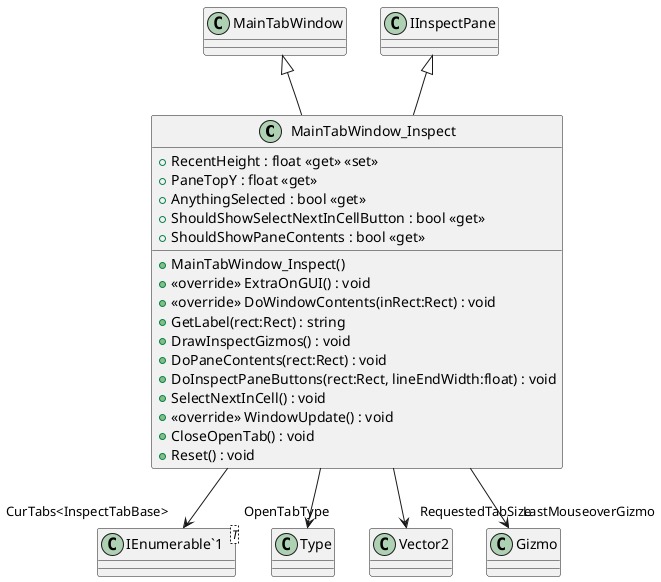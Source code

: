 @startuml
class MainTabWindow_Inspect {
    + RecentHeight : float <<get>> <<set>>
    + PaneTopY : float <<get>>
    + AnythingSelected : bool <<get>>
    + ShouldShowSelectNextInCellButton : bool <<get>>
    + ShouldShowPaneContents : bool <<get>>
    + MainTabWindow_Inspect()
    + <<override>> ExtraOnGUI() : void
    + <<override>> DoWindowContents(inRect:Rect) : void
    + GetLabel(rect:Rect) : string
    + DrawInspectGizmos() : void
    + DoPaneContents(rect:Rect) : void
    + DoInspectPaneButtons(rect:Rect, lineEndWidth:float) : void
    + SelectNextInCell() : void
    + <<override>> WindowUpdate() : void
    + CloseOpenTab() : void
    + Reset() : void
}
class "IEnumerable`1"<T> {
}
MainTabWindow <|-- MainTabWindow_Inspect
IInspectPane <|-- MainTabWindow_Inspect
MainTabWindow_Inspect --> "OpenTabType" Type
MainTabWindow_Inspect --> "RequestedTabSize" Vector2
MainTabWindow_Inspect --> "LastMouseoverGizmo" Gizmo
MainTabWindow_Inspect --> "CurTabs<InspectTabBase>" "IEnumerable`1"
@enduml
